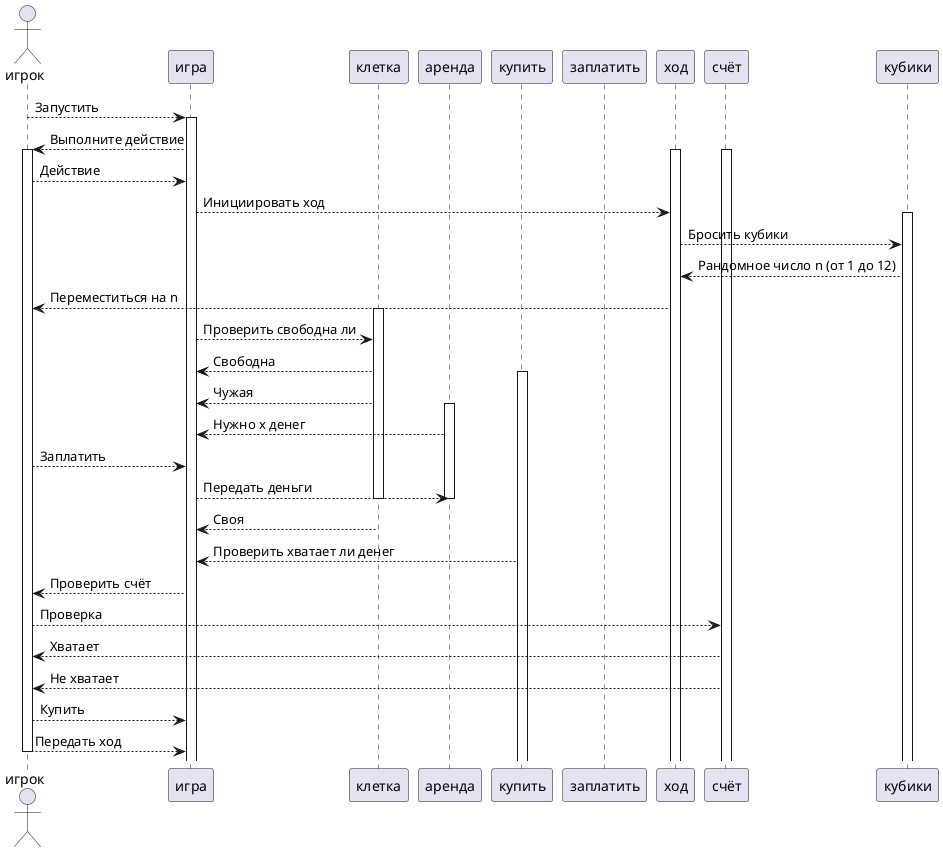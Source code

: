 @startuml "Монополия"

actor игрок
participant игра
participant клетка
participant аренда
participant купить
participant заплатить
participant ход
participant счёт
participant кубики

игрок --> игра: Запустить
activate игра

игра --> игрок: Выполните действие
activate игрок
activate ход
activate счёт

игрок --> игра: Действие

игра --> ход: Инициировать ход
activate кубики

ход --> кубики: Бросить кубики

кубики --> ход: Рандомное число n (от 1 до 12)

ход --> игрок: Переместиться на n
activate клетка

игра --> клетка: Проверить свободна ли
клетка --> игра: Свободна
activate купить

клетка --> игра: Чужая
activate аренда

аренда --> игра: Нужно x денег
игрок --> игра: Заплатить
игра --> аренда: Передать деньги
deactivate аренда
deactivate клетка

клетка --> игра: Своя

купить --> игра: Проверить хватает ли денег

игра --> игрок: Проверить счёт
игрок --> счёт: Проверка
счёт --> игрок: Хватает
счёт --> игрок: Не хватает
игрок --> игра: Купить
игрок --> игра: Передать ход
deactivate игрок

@enduml